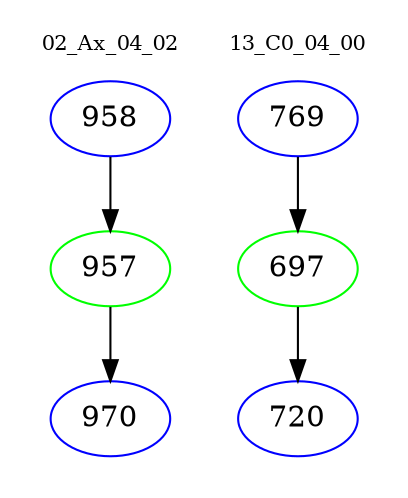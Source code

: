 digraph{
subgraph cluster_0 {
color = white
label = "02_Ax_04_02";
fontsize=10;
T0_958 [label="958", color="blue"]
T0_958 -> T0_957 [color="black"]
T0_957 [label="957", color="green"]
T0_957 -> T0_970 [color="black"]
T0_970 [label="970", color="blue"]
}
subgraph cluster_1 {
color = white
label = "13_C0_04_00";
fontsize=10;
T1_769 [label="769", color="blue"]
T1_769 -> T1_697 [color="black"]
T1_697 [label="697", color="green"]
T1_697 -> T1_720 [color="black"]
T1_720 [label="720", color="blue"]
}
}
